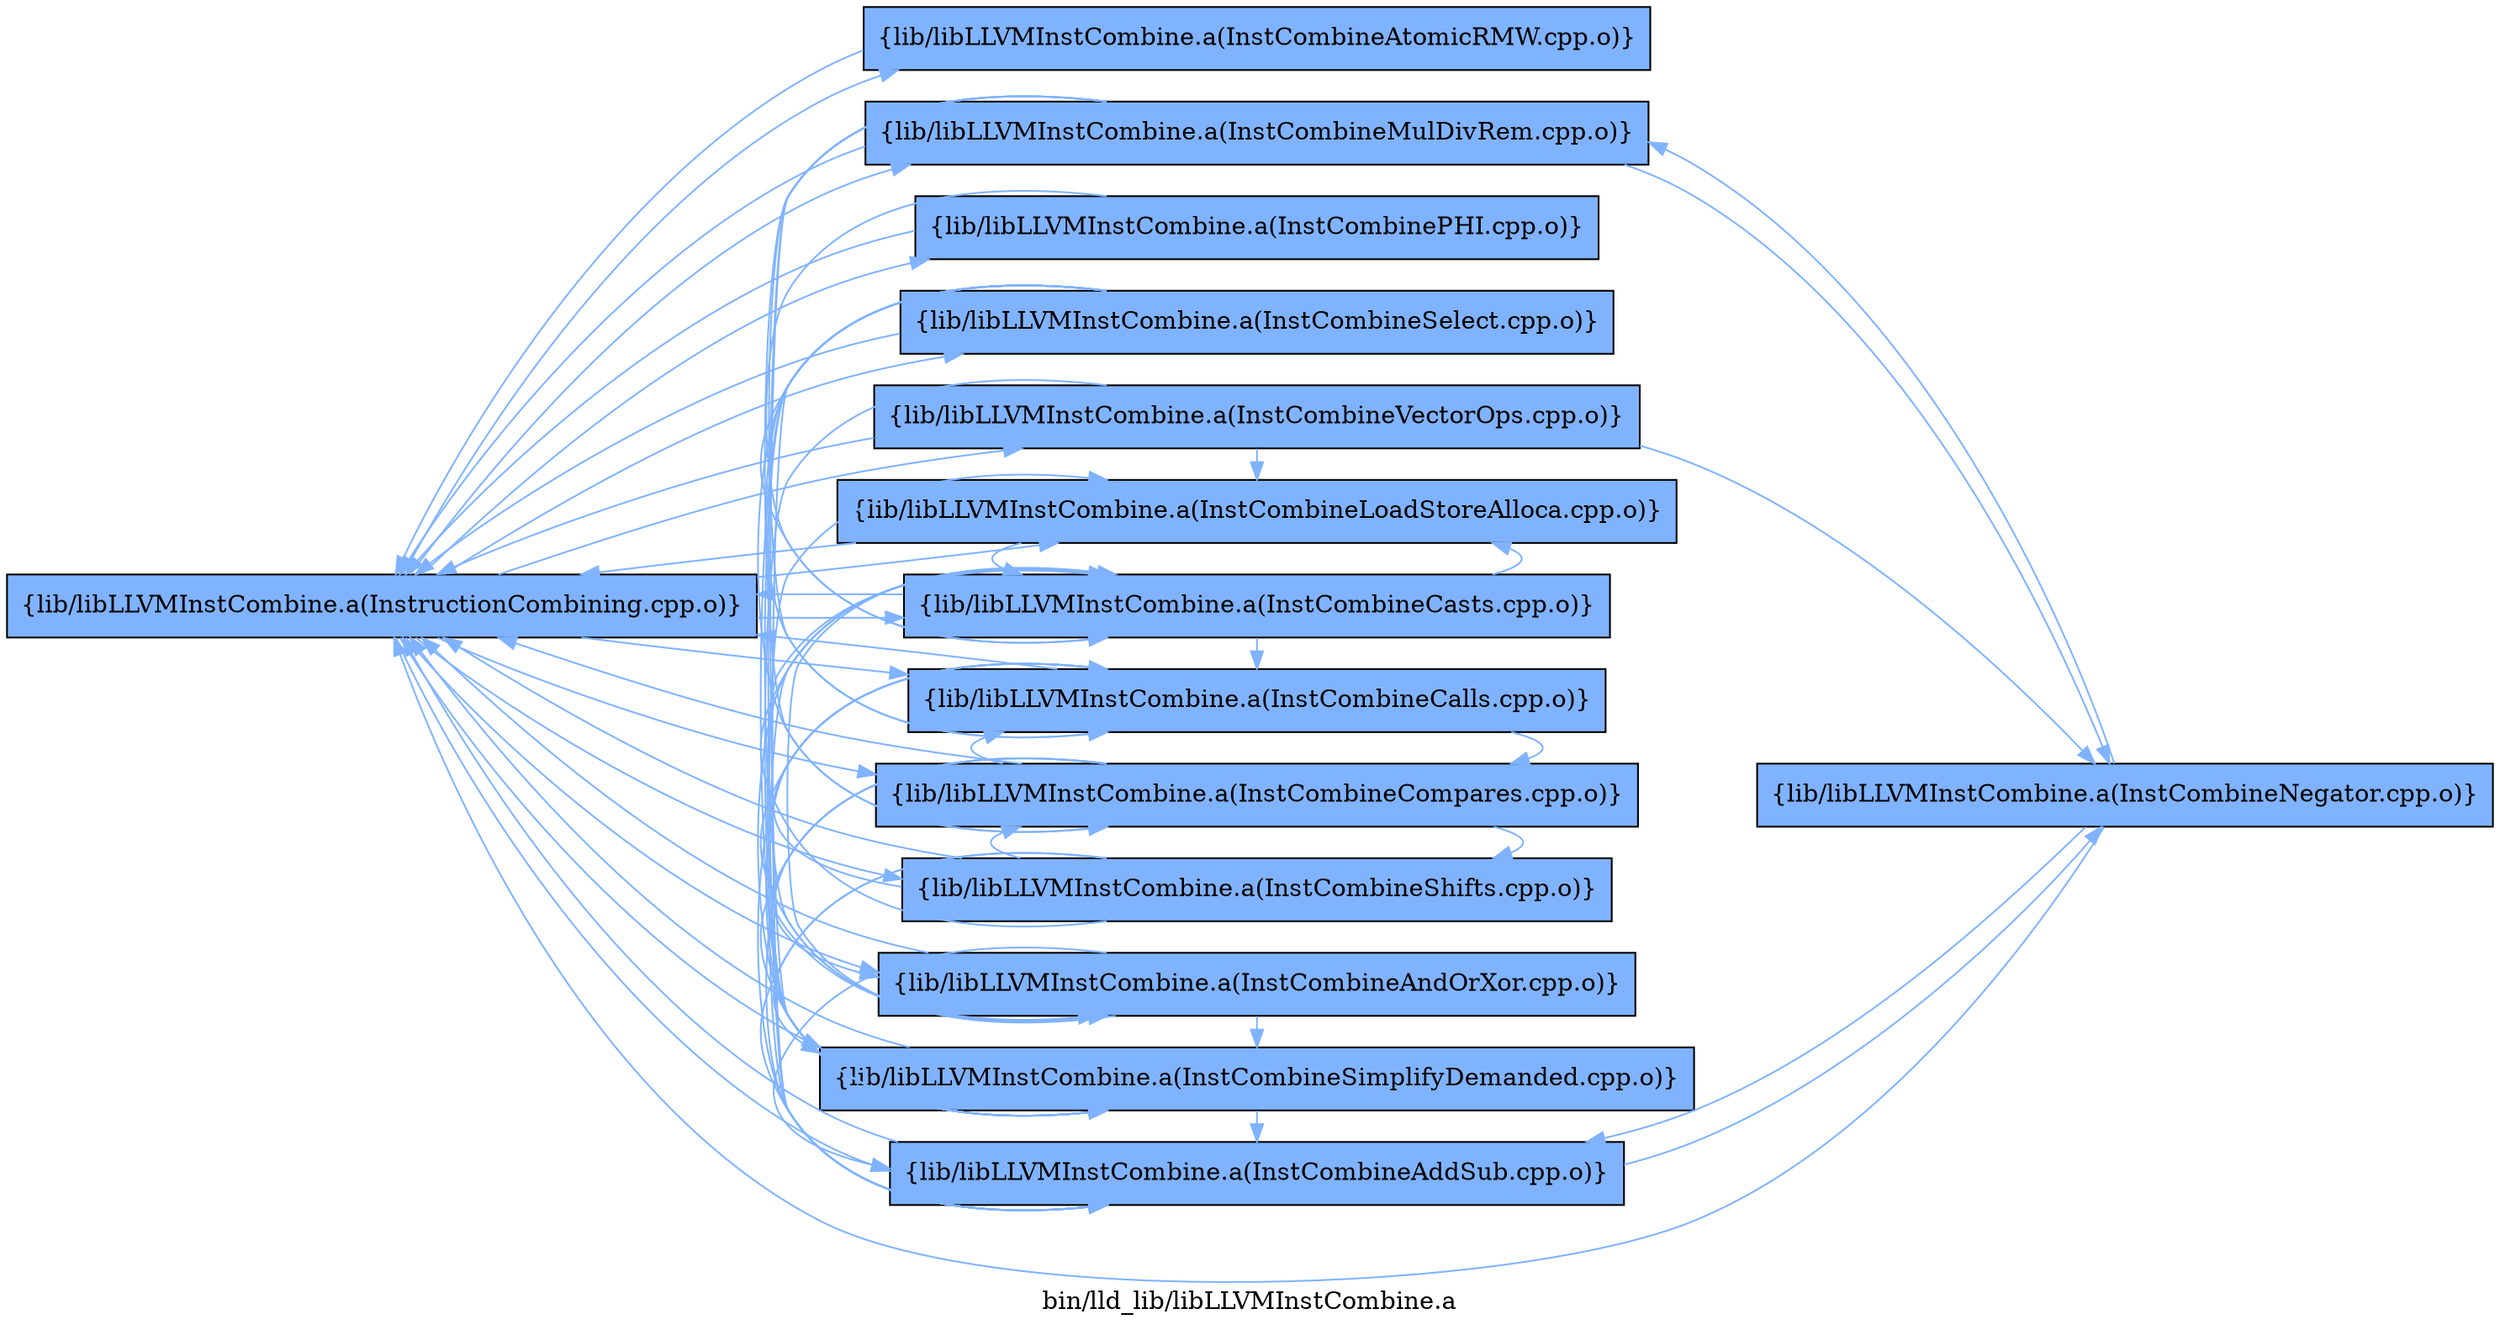 digraph "bin/lld_lib/libLLVMInstCombine.a" {
	label="bin/lld_lib/libLLVMInstCombine.a";
	rankdir=LR;
	{ rank=same; Node0x558e1797e1c8;  }
	{ rank=same; Node0x558e1797e8f8; Node0x558e1797f898; Node0x558e1797f668; Node0x558e1797fcf8; Node0x558e17980e78; Node0x558e179816e8; Node0x558e1799f418; Node0x558e1799faa8; Node0x558e179a1588; Node0x558e1799e888; Node0x558e1799d028; Node0x558e1799db18; Node0x558e179a06d8;  }

	Node0x558e1797e1c8 [shape=record,shape=box,group=1,style=filled,fillcolor="0.600000 0.5 1",label="{lib/libLLVMInstCombine.a(InstructionCombining.cpp.o)}"];
	Node0x558e1797e1c8 -> Node0x558e1797e8f8[color="0.600000 0.5 1"];
	Node0x558e1797e1c8 -> Node0x558e1797f898[color="0.600000 0.5 1"];
	Node0x558e1797e1c8 -> Node0x558e1797f668[color="0.600000 0.5 1"];
	Node0x558e1797e1c8 -> Node0x558e1797fcf8[color="0.600000 0.5 1"];
	Node0x558e1797e1c8 -> Node0x558e17980e78[color="0.600000 0.5 1"];
	Node0x558e1797e1c8 -> Node0x558e179816e8[color="0.600000 0.5 1"];
	Node0x558e1797e1c8 -> Node0x558e1799f418[color="0.600000 0.5 1"];
	Node0x558e1797e1c8 -> Node0x558e1799faa8[color="0.600000 0.5 1"];
	Node0x558e1797e1c8 -> Node0x558e179a1588[color="0.600000 0.5 1"];
	Node0x558e1797e1c8 -> Node0x558e1799e888[color="0.600000 0.5 1"];
	Node0x558e1797e1c8 -> Node0x558e1799d028[color="0.600000 0.5 1"];
	Node0x558e1797e1c8 -> Node0x558e1799db18[color="0.600000 0.5 1"];
	Node0x558e1797e1c8 -> Node0x558e179a06d8[color="0.600000 0.5 1"];
	Node0x558e1797e8f8 [shape=record,shape=box,group=1,style=filled,fillcolor="0.600000 0.5 1",label="{lib/libLLVMInstCombine.a(InstCombineAddSub.cpp.o)}"];
	Node0x558e1797e8f8 -> Node0x558e1797e1c8[color="0.600000 0.5 1"];
	Node0x558e1797e8f8 -> Node0x558e1799e608[color="0.600000 0.5 1"];
	Node0x558e1797f898 [shape=record,shape=box,group=1,style=filled,fillcolor="0.600000 0.5 1",label="{lib/libLLVMInstCombine.a(InstCombineAtomicRMW.cpp.o)}"];
	Node0x558e1797f898 -> Node0x558e1797e1c8[color="0.600000 0.5 1"];
	Node0x558e1797f668 [shape=record,shape=box,group=1,style=filled,fillcolor="0.600000 0.5 1",label="{lib/libLLVMInstCombine.a(InstCombineAndOrXor.cpp.o)}"];
	Node0x558e1797f668 -> Node0x558e1797e1c8[color="0.600000 0.5 1"];
	Node0x558e1797f668 -> Node0x558e1797e8f8[color="0.600000 0.5 1"];
	Node0x558e1797f668 -> Node0x558e17980e78[color="0.600000 0.5 1"];
	Node0x558e1797f668 -> Node0x558e1799db18[color="0.600000 0.5 1"];
	Node0x558e1797fcf8 [shape=record,shape=box,group=1,style=filled,fillcolor="0.600000 0.5 1",label="{lib/libLLVMInstCombine.a(InstCombineCalls.cpp.o)}"];
	Node0x558e1797fcf8 -> Node0x558e1797e1c8[color="0.600000 0.5 1"];
	Node0x558e1797fcf8 -> Node0x558e1797e8f8[color="0.600000 0.5 1"];
	Node0x558e1797fcf8 -> Node0x558e1797f668[color="0.600000 0.5 1"];
	Node0x558e1797fcf8 -> Node0x558e179816e8[color="0.600000 0.5 1"];
	Node0x558e1797fcf8 -> Node0x558e1799db18[color="0.600000 0.5 1"];
	Node0x558e17980e78 [shape=record,shape=box,group=1,style=filled,fillcolor="0.600000 0.5 1",label="{lib/libLLVMInstCombine.a(InstCombineCasts.cpp.o)}"];
	Node0x558e17980e78 -> Node0x558e1797e1c8[color="0.600000 0.5 1"];
	Node0x558e17980e78 -> Node0x558e1797e8f8[color="0.600000 0.5 1"];
	Node0x558e17980e78 -> Node0x558e1797f668[color="0.600000 0.5 1"];
	Node0x558e17980e78 -> Node0x558e1797fcf8[color="0.600000 0.5 1"];
	Node0x558e17980e78 -> Node0x558e1799f418[color="0.600000 0.5 1"];
	Node0x558e17980e78 -> Node0x558e1799db18[color="0.600000 0.5 1"];
	Node0x558e179816e8 [shape=record,shape=box,group=1,style=filled,fillcolor="0.600000 0.5 1",label="{lib/libLLVMInstCombine.a(InstCombineCompares.cpp.o)}"];
	Node0x558e179816e8 -> Node0x558e1797e1c8[color="0.600000 0.5 1"];
	Node0x558e179816e8 -> Node0x558e1797e8f8[color="0.600000 0.5 1"];
	Node0x558e179816e8 -> Node0x558e1797f668[color="0.600000 0.5 1"];
	Node0x558e179816e8 -> Node0x558e1797fcf8[color="0.600000 0.5 1"];
	Node0x558e179816e8 -> Node0x558e1799d028[color="0.600000 0.5 1"];
	Node0x558e179816e8 -> Node0x558e1799db18[color="0.600000 0.5 1"];
	Node0x558e1799f418 [shape=record,shape=box,group=1,style=filled,fillcolor="0.600000 0.5 1",label="{lib/libLLVMInstCombine.a(InstCombineLoadStoreAlloca.cpp.o)}"];
	Node0x558e1799f418 -> Node0x558e1797e1c8[color="0.600000 0.5 1"];
	Node0x558e1799f418 -> Node0x558e17980e78[color="0.600000 0.5 1"];
	Node0x558e1799faa8 [shape=record,shape=box,group=1,style=filled,fillcolor="0.600000 0.5 1",label="{lib/libLLVMInstCombine.a(InstCombineMulDivRem.cpp.o)}"];
	Node0x558e1799faa8 -> Node0x558e1797e1c8[color="0.600000 0.5 1"];
	Node0x558e1799faa8 -> Node0x558e1797e8f8[color="0.600000 0.5 1"];
	Node0x558e1799faa8 -> Node0x558e1797fcf8[color="0.600000 0.5 1"];
	Node0x558e1799faa8 -> Node0x558e179816e8[color="0.600000 0.5 1"];
	Node0x558e1799faa8 -> Node0x558e1799e608[color="0.600000 0.5 1"];
	Node0x558e1799faa8 -> Node0x558e1799db18[color="0.600000 0.5 1"];
	Node0x558e179a1588 [shape=record,shape=box,group=1,style=filled,fillcolor="0.600000 0.5 1",label="{lib/libLLVMInstCombine.a(InstCombinePHI.cpp.o)}"];
	Node0x558e179a1588 -> Node0x558e1797e1c8[color="0.600000 0.5 1"];
	Node0x558e179a1588 -> Node0x558e17980e78[color="0.600000 0.5 1"];
	Node0x558e1799e888 [shape=record,shape=box,group=1,style=filled,fillcolor="0.600000 0.5 1",label="{lib/libLLVMInstCombine.a(InstCombineSelect.cpp.o)}"];
	Node0x558e1799e888 -> Node0x558e1797e1c8[color="0.600000 0.5 1"];
	Node0x558e1799e888 -> Node0x558e1797e8f8[color="0.600000 0.5 1"];
	Node0x558e1799e888 -> Node0x558e1797f668[color="0.600000 0.5 1"];
	Node0x558e1799e888 -> Node0x558e1797fcf8[color="0.600000 0.5 1"];
	Node0x558e1799e888 -> Node0x558e17980e78[color="0.600000 0.5 1"];
	Node0x558e1799e888 -> Node0x558e179816e8[color="0.600000 0.5 1"];
	Node0x558e1799e888 -> Node0x558e1799db18[color="0.600000 0.5 1"];
	Node0x558e1799d028 [shape=record,shape=box,group=1,style=filled,fillcolor="0.600000 0.5 1",label="{lib/libLLVMInstCombine.a(InstCombineShifts.cpp.o)}"];
	Node0x558e1799d028 -> Node0x558e1797e1c8[color="0.600000 0.5 1"];
	Node0x558e1799d028 -> Node0x558e1797e8f8[color="0.600000 0.5 1"];
	Node0x558e1799d028 -> Node0x558e1797fcf8[color="0.600000 0.5 1"];
	Node0x558e1799d028 -> Node0x558e17980e78[color="0.600000 0.5 1"];
	Node0x558e1799d028 -> Node0x558e179816e8[color="0.600000 0.5 1"];
	Node0x558e1799d028 -> Node0x558e1799db18[color="0.600000 0.5 1"];
	Node0x558e1799db18 [shape=record,shape=box,group=1,style=filled,fillcolor="0.600000 0.5 1",label="{lib/libLLVMInstCombine.a(InstCombineSimplifyDemanded.cpp.o)}"];
	Node0x558e1799db18 -> Node0x558e1797e1c8[color="0.600000 0.5 1"];
	Node0x558e1799db18 -> Node0x558e1797e8f8[color="0.600000 0.5 1"];
	Node0x558e1799db18 -> Node0x558e1799f418[color="0.600000 0.5 1"];
	Node0x558e179a06d8 [shape=record,shape=box,group=1,style=filled,fillcolor="0.600000 0.5 1",label="{lib/libLLVMInstCombine.a(InstCombineVectorOps.cpp.o)}"];
	Node0x558e179a06d8 -> Node0x558e1797e1c8[color="0.600000 0.5 1"];
	Node0x558e179a06d8 -> Node0x558e1799f418[color="0.600000 0.5 1"];
	Node0x558e179a06d8 -> Node0x558e1799e608[color="0.600000 0.5 1"];
	Node0x558e179a06d8 -> Node0x558e1799db18[color="0.600000 0.5 1"];
	Node0x558e1799e608 [shape=record,shape=box,group=1,style=filled,fillcolor="0.600000 0.5 1",label="{lib/libLLVMInstCombine.a(InstCombineNegator.cpp.o)}"];
	Node0x558e1799e608 -> Node0x558e1797e1c8[color="0.600000 0.5 1"];
	Node0x558e1799e608 -> Node0x558e1797e8f8[color="0.600000 0.5 1"];
	Node0x558e1799e608 -> Node0x558e1799faa8[color="0.600000 0.5 1"];
}
